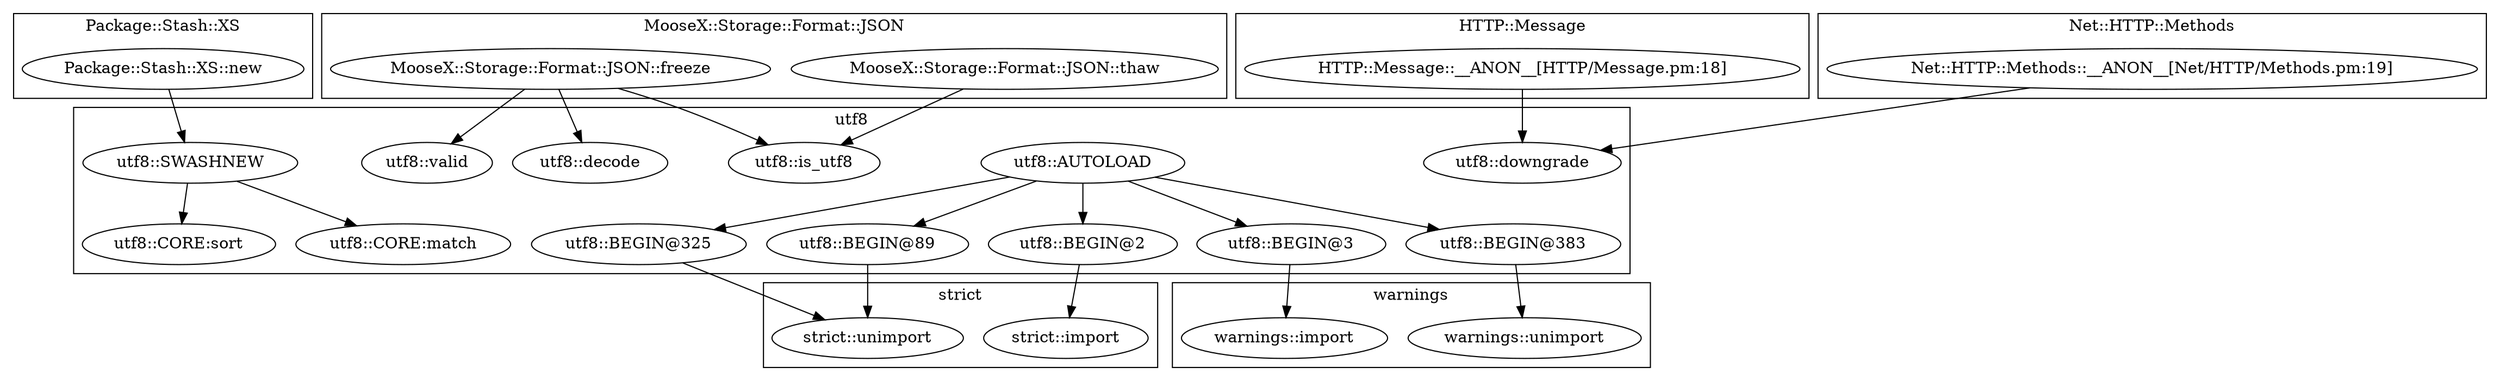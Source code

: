 digraph {
graph [overlap=false]
subgraph cluster_warnings {
	label="warnings";
	"warnings::unimport";
	"warnings::import";
}
subgraph cluster_Package_Stash_XS {
	label="Package::Stash::XS";
	"Package::Stash::XS::new";
}
subgraph cluster_MooseX_Storage_Format_JSON {
	label="MooseX::Storage::Format::JSON";
	"MooseX::Storage::Format::JSON::thaw";
	"MooseX::Storage::Format::JSON::freeze";
}
subgraph cluster_utf8 {
	label="utf8";
	"utf8::is_utf8";
	"utf8::AUTOLOAD";
	"utf8::CORE:match";
	"utf8::CORE:sort";
	"utf8::BEGIN@2";
	"utf8::BEGIN@383";
	"utf8::SWASHNEW";
	"utf8::BEGIN@3";
	"utf8::downgrade";
	"utf8::BEGIN@325";
	"utf8::BEGIN@89";
	"utf8::decode";
	"utf8::valid";
}
subgraph cluster_HTTP_Message {
	label="HTTP::Message";
	"HTTP::Message::__ANON__[HTTP/Message.pm:18]";
}
subgraph cluster_strict {
	label="strict";
	"strict::import";
	"strict::unimport";
}
subgraph cluster_Net_HTTP_Methods {
	label="Net::HTTP::Methods";
	"Net::HTTP::Methods::__ANON__[Net/HTTP/Methods.pm:19]";
}
"Net::HTTP::Methods::__ANON__[Net/HTTP/Methods.pm:19]" -> "utf8::downgrade";
"HTTP::Message::__ANON__[HTTP/Message.pm:18]" -> "utf8::downgrade";
"MooseX::Storage::Format::JSON::freeze" -> "utf8::decode";
"utf8::SWASHNEW" -> "utf8::CORE:sort";
"MooseX::Storage::Format::JSON::freeze" -> "utf8::valid";
"utf8::AUTOLOAD" -> "utf8::BEGIN@3";
"utf8::AUTOLOAD" -> "utf8::BEGIN@89";
"utf8::AUTOLOAD" -> "utf8::BEGIN@383";
"utf8::BEGIN@325" -> "strict::unimport";
"utf8::BEGIN@89" -> "strict::unimport";
"utf8::BEGIN@3" -> "warnings::import";
"MooseX::Storage::Format::JSON::thaw" -> "utf8::is_utf8";
"MooseX::Storage::Format::JSON::freeze" -> "utf8::is_utf8";
"utf8::AUTOLOAD" -> "utf8::BEGIN@2";
"utf8::AUTOLOAD" -> "utf8::BEGIN@325";
"utf8::BEGIN@2" -> "strict::import";
"utf8::BEGIN@383" -> "warnings::unimport";
"utf8::SWASHNEW" -> "utf8::CORE:match";
"Package::Stash::XS::new" -> "utf8::SWASHNEW";
}
